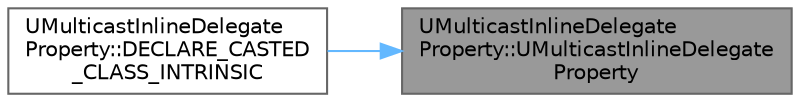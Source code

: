 digraph "UMulticastInlineDelegateProperty::UMulticastInlineDelegateProperty"
{
 // INTERACTIVE_SVG=YES
 // LATEX_PDF_SIZE
  bgcolor="transparent";
  edge [fontname=Helvetica,fontsize=10,labelfontname=Helvetica,labelfontsize=10];
  node [fontname=Helvetica,fontsize=10,shape=box,height=0.2,width=0.4];
  rankdir="RL";
  Node1 [id="Node000001",label="UMulticastInlineDelegate\lProperty::UMulticastInlineDelegate\lProperty",height=0.2,width=0.4,color="gray40", fillcolor="grey60", style="filled", fontcolor="black",tooltip=" "];
  Node1 -> Node2 [id="edge1_Node000001_Node000002",dir="back",color="steelblue1",style="solid",tooltip=" "];
  Node2 [id="Node000002",label="UMulticastInlineDelegate\lProperty::DECLARE_CASTED\l_CLASS_INTRINSIC",height=0.2,width=0.4,color="grey40", fillcolor="white", style="filled",URL="$dc/d30/classUMulticastInlineDelegateProperty.html#a212361bf0ba2eb5e10bdd4a7491beceb",tooltip=" "];
}

